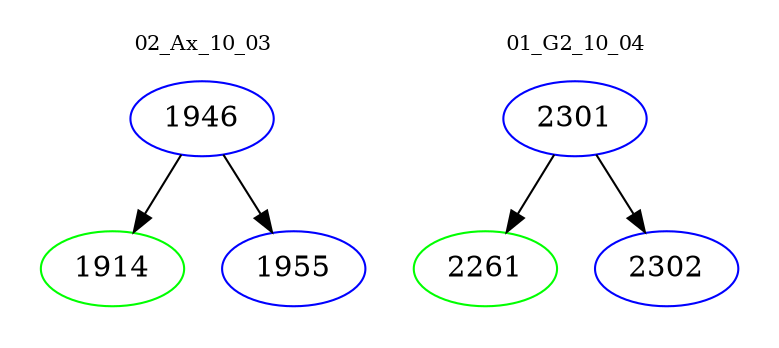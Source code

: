 digraph{
subgraph cluster_0 {
color = white
label = "02_Ax_10_03";
fontsize=10;
T0_1946 [label="1946", color="blue"]
T0_1946 -> T0_1914 [color="black"]
T0_1914 [label="1914", color="green"]
T0_1946 -> T0_1955 [color="black"]
T0_1955 [label="1955", color="blue"]
}
subgraph cluster_1 {
color = white
label = "01_G2_10_04";
fontsize=10;
T1_2301 [label="2301", color="blue"]
T1_2301 -> T1_2261 [color="black"]
T1_2261 [label="2261", color="green"]
T1_2301 -> T1_2302 [color="black"]
T1_2302 [label="2302", color="blue"]
}
}
